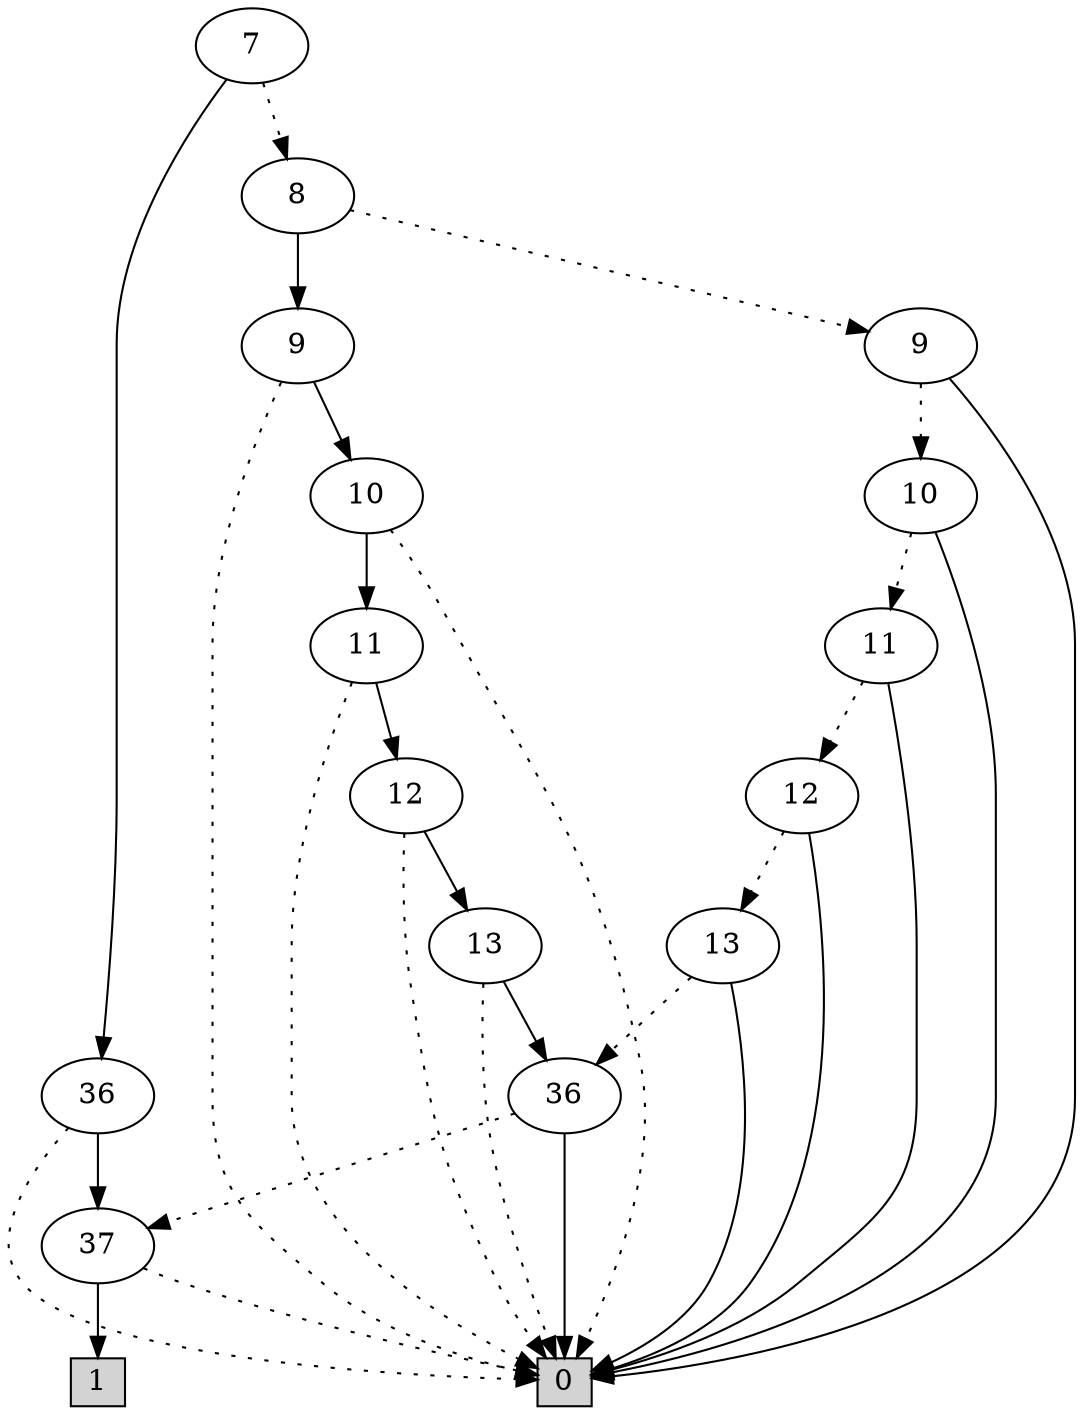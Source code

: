 digraph G {
0 [shape=box, label="0", style=filled, shape=box, height=0.3, width=0.3];
1 [shape=box, label="1", style=filled, shape=box, height=0.3, width=0.3];
29396 [label="7"];
29396 -> 10017 [style=dotted];
29396 -> 1317 [style=filled];
10017 [label="8"];
10017 -> 10011 [style=dotted];
10017 -> 10016 [style=filled];
10011 [label="9"];
10011 -> 10010 [style=dotted];
10011 -> 0 [style=filled];
10010 [label="10"];
10010 -> 10009 [style=dotted];
10010 -> 0 [style=filled];
10009 [label="11"];
10009 -> 10008 [style=dotted];
10009 -> 0 [style=filled];
10008 [label="12"];
10008 -> 10007 [style=dotted];
10008 -> 0 [style=filled];
10007 [label="13"];
10007 -> 8274 [style=dotted];
10007 -> 0 [style=filled];
8274 [label="36"];
8274 -> 76 [style=dotted];
8274 -> 0 [style=filled];
76 [label="37"];
76 -> 0 [style=dotted];
76 -> 1 [style=filled];
10016 [label="9"];
10016 -> 0 [style=dotted];
10016 -> 10015 [style=filled];
10015 [label="10"];
10015 -> 0 [style=dotted];
10015 -> 10014 [style=filled];
10014 [label="11"];
10014 -> 0 [style=dotted];
10014 -> 10013 [style=filled];
10013 [label="12"];
10013 -> 0 [style=dotted];
10013 -> 10012 [style=filled];
10012 [label="13"];
10012 -> 0 [style=dotted];
10012 -> 8274 [style=filled];
1317 [label="36"];
1317 -> 0 [style=dotted];
1317 -> 76 [style=filled];
}
